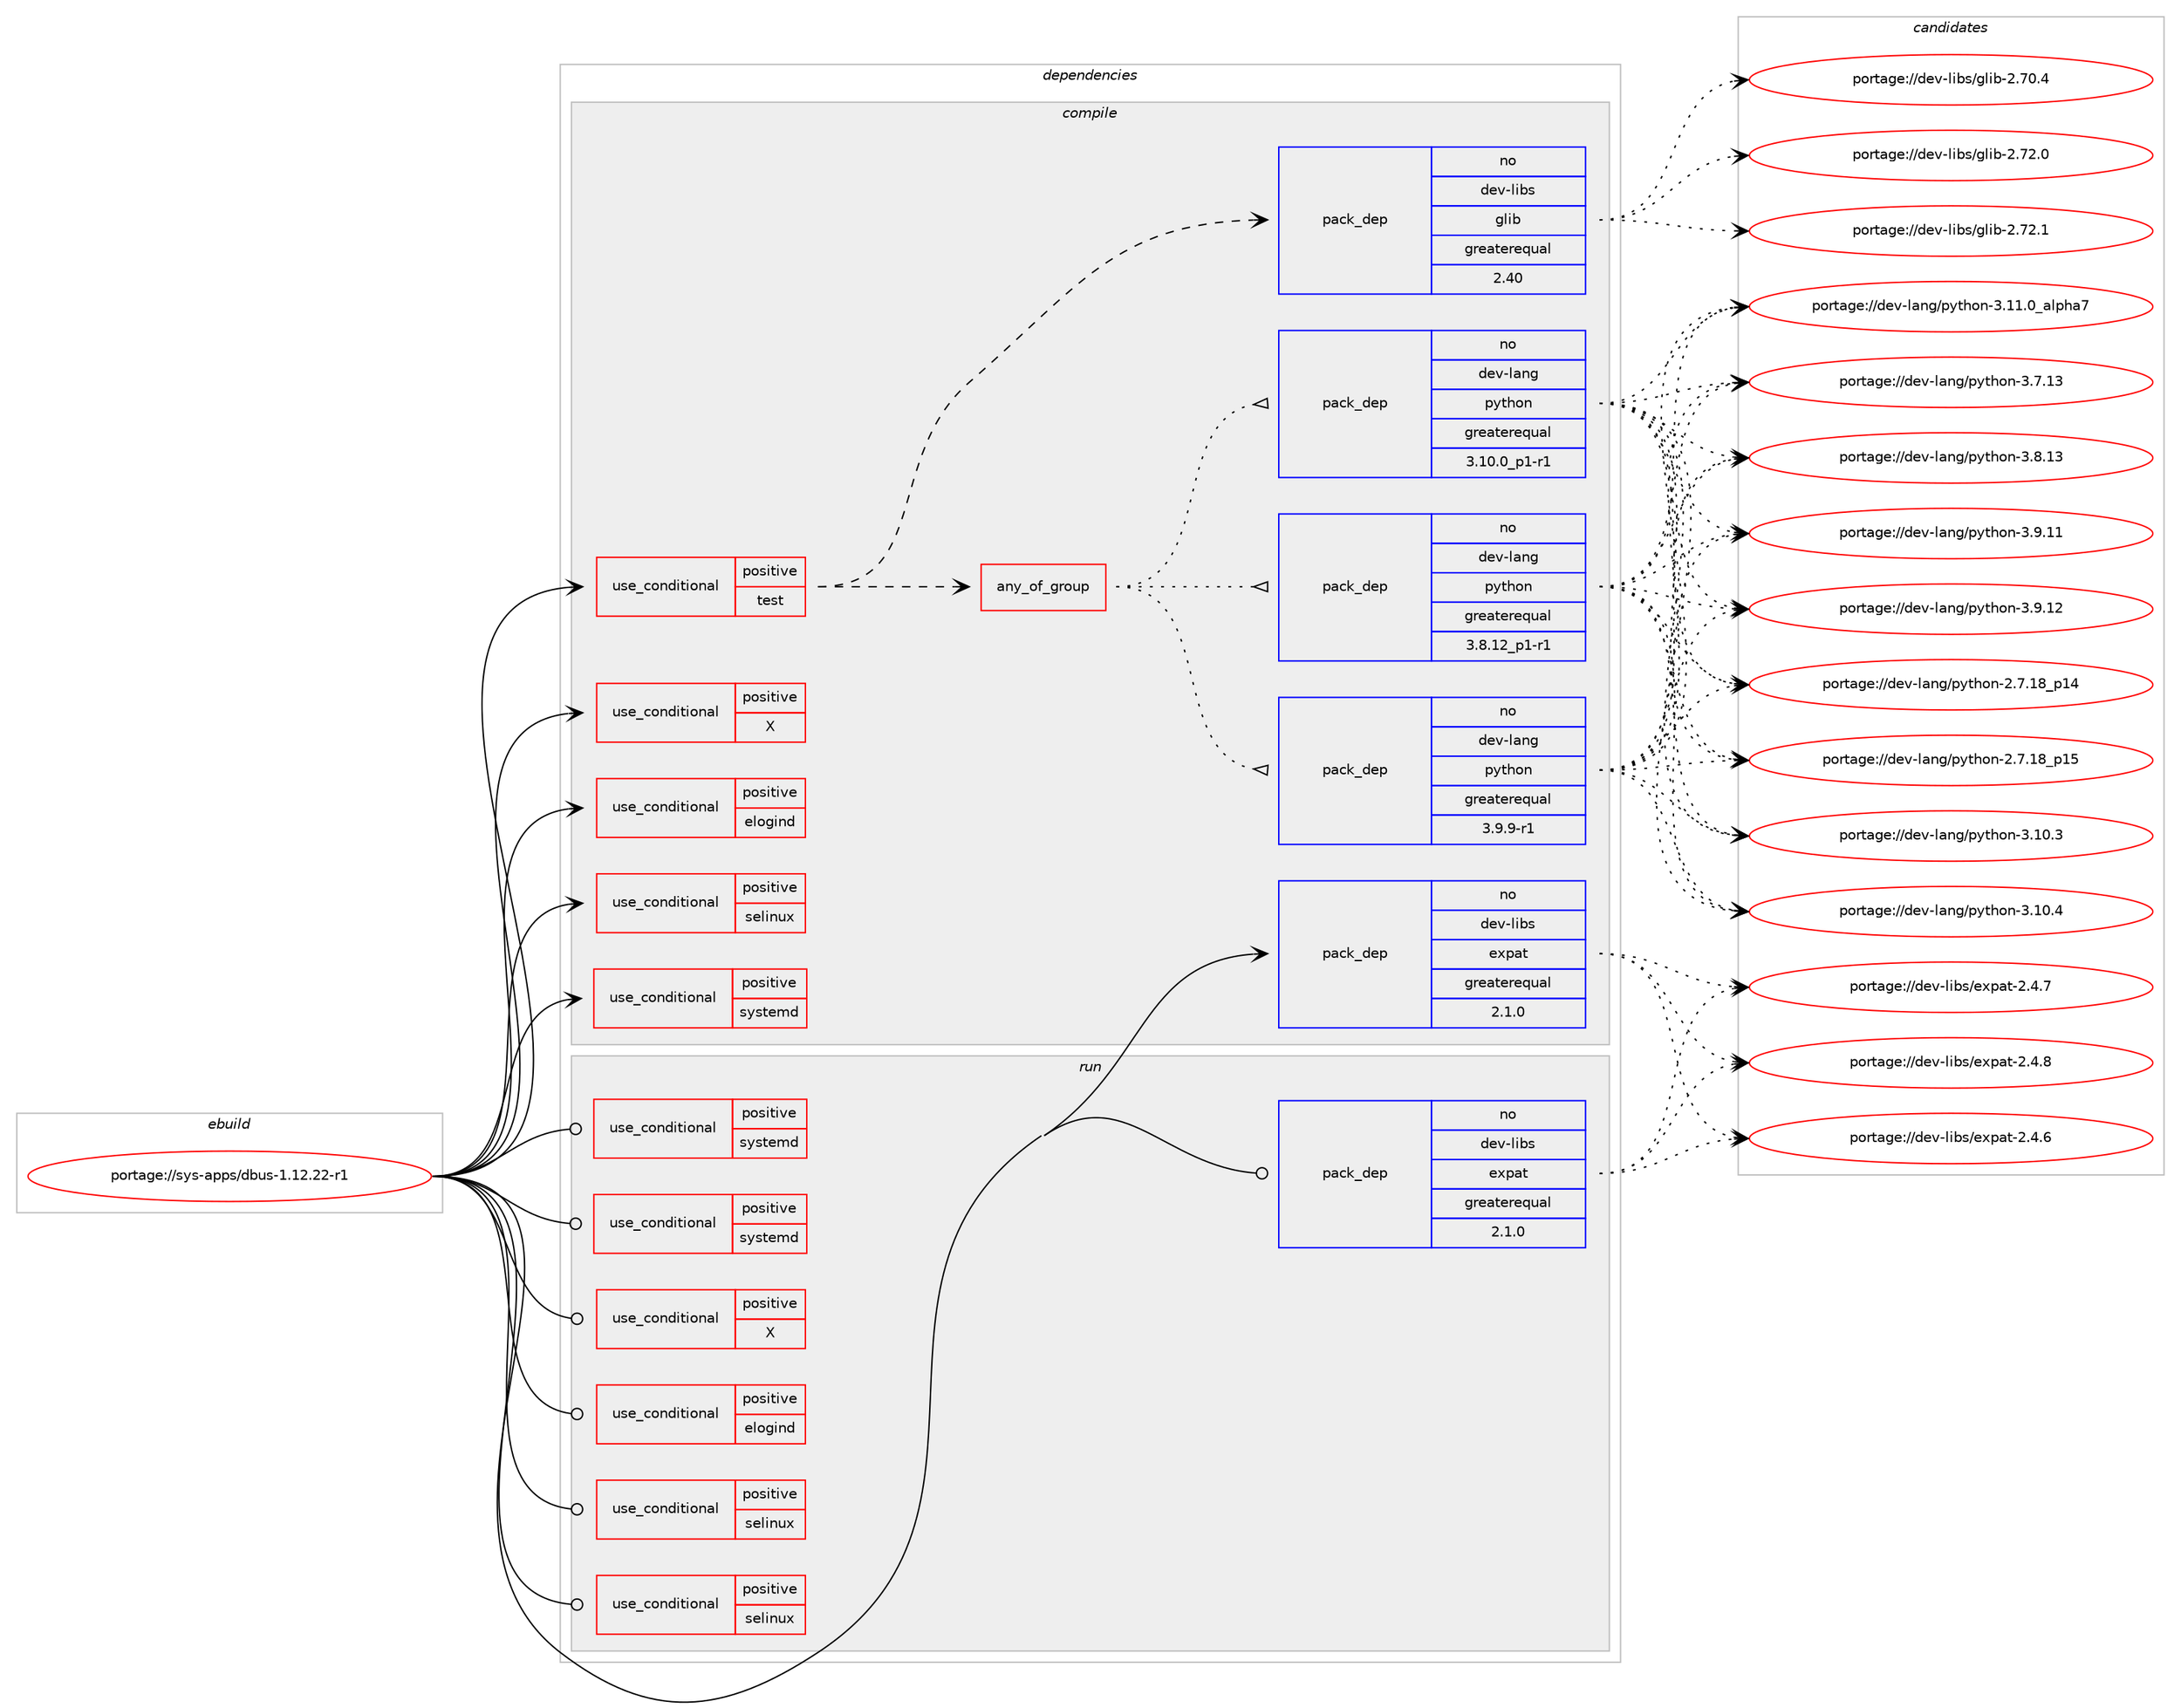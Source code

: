 digraph prolog {

# *************
# Graph options
# *************

newrank=true;
concentrate=true;
compound=true;
graph [rankdir=LR,fontname=Helvetica,fontsize=10,ranksep=1.5];#, ranksep=2.5, nodesep=0.2];
edge  [arrowhead=vee];
node  [fontname=Helvetica,fontsize=10];

# **********
# The ebuild
# **********

subgraph cluster_leftcol {
color=gray;
label=<<i>ebuild</i>>;
id [label="portage://sys-apps/dbus-1.12.22-r1", color=red, width=4, href="../sys-apps/dbus-1.12.22-r1.svg"];
}

# ****************
# The dependencies
# ****************

subgraph cluster_midcol {
color=gray;
label=<<i>dependencies</i>>;
subgraph cluster_compile {
fillcolor="#eeeeee";
style=filled;
label=<<i>compile</i>>;
subgraph cond257 {
dependency1328 [label=<<TABLE BORDER="0" CELLBORDER="1" CELLSPACING="0" CELLPADDING="4"><TR><TD ROWSPAN="3" CELLPADDING="10">use_conditional</TD></TR><TR><TD>positive</TD></TR><TR><TD>X</TD></TR></TABLE>>, shape=none, color=red];
# *** BEGIN UNKNOWN DEPENDENCY TYPE (TODO) ***
# dependency1328 -> package_dependency(portage://sys-apps/dbus-1.12.22-r1,install,no,x11-libs,libX11,none,[,,],[],[])
# *** END UNKNOWN DEPENDENCY TYPE (TODO) ***

# *** BEGIN UNKNOWN DEPENDENCY TYPE (TODO) ***
# dependency1328 -> package_dependency(portage://sys-apps/dbus-1.12.22-r1,install,no,x11-libs,libXt,none,[,,],[],[])
# *** END UNKNOWN DEPENDENCY TYPE (TODO) ***

}
id:e -> dependency1328:w [weight=20,style="solid",arrowhead="vee"];
subgraph cond258 {
dependency1329 [label=<<TABLE BORDER="0" CELLBORDER="1" CELLSPACING="0" CELLPADDING="4"><TR><TD ROWSPAN="3" CELLPADDING="10">use_conditional</TD></TR><TR><TD>positive</TD></TR><TR><TD>elogind</TD></TR></TABLE>>, shape=none, color=red];
# *** BEGIN UNKNOWN DEPENDENCY TYPE (TODO) ***
# dependency1329 -> package_dependency(portage://sys-apps/dbus-1.12.22-r1,install,no,sys-auth,elogind,none,[,,],[],[])
# *** END UNKNOWN DEPENDENCY TYPE (TODO) ***

}
id:e -> dependency1329:w [weight=20,style="solid",arrowhead="vee"];
subgraph cond259 {
dependency1330 [label=<<TABLE BORDER="0" CELLBORDER="1" CELLSPACING="0" CELLPADDING="4"><TR><TD ROWSPAN="3" CELLPADDING="10">use_conditional</TD></TR><TR><TD>positive</TD></TR><TR><TD>selinux</TD></TR></TABLE>>, shape=none, color=red];
# *** BEGIN UNKNOWN DEPENDENCY TYPE (TODO) ***
# dependency1330 -> package_dependency(portage://sys-apps/dbus-1.12.22-r1,install,no,sys-libs,libselinux,none,[,,],[],[])
# *** END UNKNOWN DEPENDENCY TYPE (TODO) ***

}
id:e -> dependency1330:w [weight=20,style="solid",arrowhead="vee"];
subgraph cond260 {
dependency1331 [label=<<TABLE BORDER="0" CELLBORDER="1" CELLSPACING="0" CELLPADDING="4"><TR><TD ROWSPAN="3" CELLPADDING="10">use_conditional</TD></TR><TR><TD>positive</TD></TR><TR><TD>systemd</TD></TR></TABLE>>, shape=none, color=red];
# *** BEGIN UNKNOWN DEPENDENCY TYPE (TODO) ***
# dependency1331 -> package_dependency(portage://sys-apps/dbus-1.12.22-r1,install,no,sys-apps,systemd,none,[,,],[slot(0),equal],[])
# *** END UNKNOWN DEPENDENCY TYPE (TODO) ***

}
id:e -> dependency1331:w [weight=20,style="solid",arrowhead="vee"];
subgraph cond261 {
dependency1332 [label=<<TABLE BORDER="0" CELLBORDER="1" CELLSPACING="0" CELLPADDING="4"><TR><TD ROWSPAN="3" CELLPADDING="10">use_conditional</TD></TR><TR><TD>positive</TD></TR><TR><TD>test</TD></TR></TABLE>>, shape=none, color=red];
subgraph any2 {
dependency1333 [label=<<TABLE BORDER="0" CELLBORDER="1" CELLSPACING="0" CELLPADDING="4"><TR><TD CELLPADDING="10">any_of_group</TD></TR></TABLE>>, shape=none, color=red];subgraph pack1071 {
dependency1334 [label=<<TABLE BORDER="0" CELLBORDER="1" CELLSPACING="0" CELLPADDING="4" WIDTH="220"><TR><TD ROWSPAN="6" CELLPADDING="30">pack_dep</TD></TR><TR><TD WIDTH="110">no</TD></TR><TR><TD>dev-lang</TD></TR><TR><TD>python</TD></TR><TR><TD>greaterequal</TD></TR><TR><TD>3.10.0_p1-r1</TD></TR></TABLE>>, shape=none, color=blue];
}
dependency1333:e -> dependency1334:w [weight=20,style="dotted",arrowhead="oinv"];
subgraph pack1072 {
dependency1335 [label=<<TABLE BORDER="0" CELLBORDER="1" CELLSPACING="0" CELLPADDING="4" WIDTH="220"><TR><TD ROWSPAN="6" CELLPADDING="30">pack_dep</TD></TR><TR><TD WIDTH="110">no</TD></TR><TR><TD>dev-lang</TD></TR><TR><TD>python</TD></TR><TR><TD>greaterequal</TD></TR><TR><TD>3.9.9-r1</TD></TR></TABLE>>, shape=none, color=blue];
}
dependency1333:e -> dependency1335:w [weight=20,style="dotted",arrowhead="oinv"];
subgraph pack1073 {
dependency1336 [label=<<TABLE BORDER="0" CELLBORDER="1" CELLSPACING="0" CELLPADDING="4" WIDTH="220"><TR><TD ROWSPAN="6" CELLPADDING="30">pack_dep</TD></TR><TR><TD WIDTH="110">no</TD></TR><TR><TD>dev-lang</TD></TR><TR><TD>python</TD></TR><TR><TD>greaterequal</TD></TR><TR><TD>3.8.12_p1-r1</TD></TR></TABLE>>, shape=none, color=blue];
}
dependency1333:e -> dependency1336:w [weight=20,style="dotted",arrowhead="oinv"];
}
dependency1332:e -> dependency1333:w [weight=20,style="dashed",arrowhead="vee"];
subgraph pack1074 {
dependency1337 [label=<<TABLE BORDER="0" CELLBORDER="1" CELLSPACING="0" CELLPADDING="4" WIDTH="220"><TR><TD ROWSPAN="6" CELLPADDING="30">pack_dep</TD></TR><TR><TD WIDTH="110">no</TD></TR><TR><TD>dev-libs</TD></TR><TR><TD>glib</TD></TR><TR><TD>greaterequal</TD></TR><TR><TD>2.40</TD></TR></TABLE>>, shape=none, color=blue];
}
dependency1332:e -> dependency1337:w [weight=20,style="dashed",arrowhead="vee"];
}
id:e -> dependency1332:w [weight=20,style="solid",arrowhead="vee"];
subgraph pack1075 {
dependency1338 [label=<<TABLE BORDER="0" CELLBORDER="1" CELLSPACING="0" CELLPADDING="4" WIDTH="220"><TR><TD ROWSPAN="6" CELLPADDING="30">pack_dep</TD></TR><TR><TD WIDTH="110">no</TD></TR><TR><TD>dev-libs</TD></TR><TR><TD>expat</TD></TR><TR><TD>greaterequal</TD></TR><TR><TD>2.1.0</TD></TR></TABLE>>, shape=none, color=blue];
}
id:e -> dependency1338:w [weight=20,style="solid",arrowhead="vee"];
# *** BEGIN UNKNOWN DEPENDENCY TYPE (TODO) ***
# id -> package_dependency(portage://sys-apps/dbus-1.12.22-r1,install,no,dev-libs,expat,none,[,,],[],[])
# *** END UNKNOWN DEPENDENCY TYPE (TODO) ***

}
subgraph cluster_compileandrun {
fillcolor="#eeeeee";
style=filled;
label=<<i>compile and run</i>>;
}
subgraph cluster_run {
fillcolor="#eeeeee";
style=filled;
label=<<i>run</i>>;
subgraph cond262 {
dependency1339 [label=<<TABLE BORDER="0" CELLBORDER="1" CELLSPACING="0" CELLPADDING="4"><TR><TD ROWSPAN="3" CELLPADDING="10">use_conditional</TD></TR><TR><TD>positive</TD></TR><TR><TD>X</TD></TR></TABLE>>, shape=none, color=red];
# *** BEGIN UNKNOWN DEPENDENCY TYPE (TODO) ***
# dependency1339 -> package_dependency(portage://sys-apps/dbus-1.12.22-r1,run,no,x11-libs,libX11,none,[,,],[],[])
# *** END UNKNOWN DEPENDENCY TYPE (TODO) ***

# *** BEGIN UNKNOWN DEPENDENCY TYPE (TODO) ***
# dependency1339 -> package_dependency(portage://sys-apps/dbus-1.12.22-r1,run,no,x11-libs,libXt,none,[,,],[],[])
# *** END UNKNOWN DEPENDENCY TYPE (TODO) ***

}
id:e -> dependency1339:w [weight=20,style="solid",arrowhead="odot"];
subgraph cond263 {
dependency1340 [label=<<TABLE BORDER="0" CELLBORDER="1" CELLSPACING="0" CELLPADDING="4"><TR><TD ROWSPAN="3" CELLPADDING="10">use_conditional</TD></TR><TR><TD>positive</TD></TR><TR><TD>elogind</TD></TR></TABLE>>, shape=none, color=red];
# *** BEGIN UNKNOWN DEPENDENCY TYPE (TODO) ***
# dependency1340 -> package_dependency(portage://sys-apps/dbus-1.12.22-r1,run,no,sys-auth,elogind,none,[,,],[],[])
# *** END UNKNOWN DEPENDENCY TYPE (TODO) ***

}
id:e -> dependency1340:w [weight=20,style="solid",arrowhead="odot"];
subgraph cond264 {
dependency1341 [label=<<TABLE BORDER="0" CELLBORDER="1" CELLSPACING="0" CELLPADDING="4"><TR><TD ROWSPAN="3" CELLPADDING="10">use_conditional</TD></TR><TR><TD>positive</TD></TR><TR><TD>selinux</TD></TR></TABLE>>, shape=none, color=red];
# *** BEGIN UNKNOWN DEPENDENCY TYPE (TODO) ***
# dependency1341 -> package_dependency(portage://sys-apps/dbus-1.12.22-r1,run,no,sec-policy,selinux-dbus,none,[,,],[],[])
# *** END UNKNOWN DEPENDENCY TYPE (TODO) ***

}
id:e -> dependency1341:w [weight=20,style="solid",arrowhead="odot"];
subgraph cond265 {
dependency1342 [label=<<TABLE BORDER="0" CELLBORDER="1" CELLSPACING="0" CELLPADDING="4"><TR><TD ROWSPAN="3" CELLPADDING="10">use_conditional</TD></TR><TR><TD>positive</TD></TR><TR><TD>selinux</TD></TR></TABLE>>, shape=none, color=red];
# *** BEGIN UNKNOWN DEPENDENCY TYPE (TODO) ***
# dependency1342 -> package_dependency(portage://sys-apps/dbus-1.12.22-r1,run,no,sys-libs,libselinux,none,[,,],[],[])
# *** END UNKNOWN DEPENDENCY TYPE (TODO) ***

}
id:e -> dependency1342:w [weight=20,style="solid",arrowhead="odot"];
subgraph cond266 {
dependency1343 [label=<<TABLE BORDER="0" CELLBORDER="1" CELLSPACING="0" CELLPADDING="4"><TR><TD ROWSPAN="3" CELLPADDING="10">use_conditional</TD></TR><TR><TD>positive</TD></TR><TR><TD>systemd</TD></TR></TABLE>>, shape=none, color=red];
# *** BEGIN UNKNOWN DEPENDENCY TYPE (TODO) ***
# dependency1343 -> package_dependency(portage://sys-apps/dbus-1.12.22-r1,run,no,sys-apps,systemd,none,[,,],[slot(0),equal],[])
# *** END UNKNOWN DEPENDENCY TYPE (TODO) ***

}
id:e -> dependency1343:w [weight=20,style="solid",arrowhead="odot"];
subgraph cond267 {
dependency1344 [label=<<TABLE BORDER="0" CELLBORDER="1" CELLSPACING="0" CELLPADDING="4"><TR><TD ROWSPAN="3" CELLPADDING="10">use_conditional</TD></TR><TR><TD>positive</TD></TR><TR><TD>systemd</TD></TR></TABLE>>, shape=none, color=red];
# *** BEGIN UNKNOWN DEPENDENCY TYPE (TODO) ***
# dependency1344 -> package_dependency(portage://sys-apps/dbus-1.12.22-r1,run,no,virtual,tmpfiles,none,[,,],[],[])
# *** END UNKNOWN DEPENDENCY TYPE (TODO) ***

}
id:e -> dependency1344:w [weight=20,style="solid",arrowhead="odot"];
# *** BEGIN UNKNOWN DEPENDENCY TYPE (TODO) ***
# id -> package_dependency(portage://sys-apps/dbus-1.12.22-r1,run,no,acct-user,messagebus,none,[,,],[],[])
# *** END UNKNOWN DEPENDENCY TYPE (TODO) ***

subgraph pack1076 {
dependency1345 [label=<<TABLE BORDER="0" CELLBORDER="1" CELLSPACING="0" CELLPADDING="4" WIDTH="220"><TR><TD ROWSPAN="6" CELLPADDING="30">pack_dep</TD></TR><TR><TD WIDTH="110">no</TD></TR><TR><TD>dev-libs</TD></TR><TR><TD>expat</TD></TR><TR><TD>greaterequal</TD></TR><TR><TD>2.1.0</TD></TR></TABLE>>, shape=none, color=blue];
}
id:e -> dependency1345:w [weight=20,style="solid",arrowhead="odot"];
}
}

# **************
# The candidates
# **************

subgraph cluster_choices {
rank=same;
color=gray;
label=<<i>candidates</i>>;

subgraph choice1071 {
color=black;
nodesep=1;
choice10010111845108971101034711212111610411111045504655464956951124952 [label="portage://dev-lang/python-2.7.18_p14", color=red, width=4,href="../dev-lang/python-2.7.18_p14.svg"];
choice10010111845108971101034711212111610411111045504655464956951124953 [label="portage://dev-lang/python-2.7.18_p15", color=red, width=4,href="../dev-lang/python-2.7.18_p15.svg"];
choice10010111845108971101034711212111610411111045514649484651 [label="portage://dev-lang/python-3.10.3", color=red, width=4,href="../dev-lang/python-3.10.3.svg"];
choice10010111845108971101034711212111610411111045514649484652 [label="portage://dev-lang/python-3.10.4", color=red, width=4,href="../dev-lang/python-3.10.4.svg"];
choice1001011184510897110103471121211161041111104551464949464895971081121049755 [label="portage://dev-lang/python-3.11.0_alpha7", color=red, width=4,href="../dev-lang/python-3.11.0_alpha7.svg"];
choice10010111845108971101034711212111610411111045514655464951 [label="portage://dev-lang/python-3.7.13", color=red, width=4,href="../dev-lang/python-3.7.13.svg"];
choice10010111845108971101034711212111610411111045514656464951 [label="portage://dev-lang/python-3.8.13", color=red, width=4,href="../dev-lang/python-3.8.13.svg"];
choice10010111845108971101034711212111610411111045514657464949 [label="portage://dev-lang/python-3.9.11", color=red, width=4,href="../dev-lang/python-3.9.11.svg"];
choice10010111845108971101034711212111610411111045514657464950 [label="portage://dev-lang/python-3.9.12", color=red, width=4,href="../dev-lang/python-3.9.12.svg"];
dependency1334:e -> choice10010111845108971101034711212111610411111045504655464956951124952:w [style=dotted,weight="100"];
dependency1334:e -> choice10010111845108971101034711212111610411111045504655464956951124953:w [style=dotted,weight="100"];
dependency1334:e -> choice10010111845108971101034711212111610411111045514649484651:w [style=dotted,weight="100"];
dependency1334:e -> choice10010111845108971101034711212111610411111045514649484652:w [style=dotted,weight="100"];
dependency1334:e -> choice1001011184510897110103471121211161041111104551464949464895971081121049755:w [style=dotted,weight="100"];
dependency1334:e -> choice10010111845108971101034711212111610411111045514655464951:w [style=dotted,weight="100"];
dependency1334:e -> choice10010111845108971101034711212111610411111045514656464951:w [style=dotted,weight="100"];
dependency1334:e -> choice10010111845108971101034711212111610411111045514657464949:w [style=dotted,weight="100"];
dependency1334:e -> choice10010111845108971101034711212111610411111045514657464950:w [style=dotted,weight="100"];
}
subgraph choice1072 {
color=black;
nodesep=1;
choice10010111845108971101034711212111610411111045504655464956951124952 [label="portage://dev-lang/python-2.7.18_p14", color=red, width=4,href="../dev-lang/python-2.7.18_p14.svg"];
choice10010111845108971101034711212111610411111045504655464956951124953 [label="portage://dev-lang/python-2.7.18_p15", color=red, width=4,href="../dev-lang/python-2.7.18_p15.svg"];
choice10010111845108971101034711212111610411111045514649484651 [label="portage://dev-lang/python-3.10.3", color=red, width=4,href="../dev-lang/python-3.10.3.svg"];
choice10010111845108971101034711212111610411111045514649484652 [label="portage://dev-lang/python-3.10.4", color=red, width=4,href="../dev-lang/python-3.10.4.svg"];
choice1001011184510897110103471121211161041111104551464949464895971081121049755 [label="portage://dev-lang/python-3.11.0_alpha7", color=red, width=4,href="../dev-lang/python-3.11.0_alpha7.svg"];
choice10010111845108971101034711212111610411111045514655464951 [label="portage://dev-lang/python-3.7.13", color=red, width=4,href="../dev-lang/python-3.7.13.svg"];
choice10010111845108971101034711212111610411111045514656464951 [label="portage://dev-lang/python-3.8.13", color=red, width=4,href="../dev-lang/python-3.8.13.svg"];
choice10010111845108971101034711212111610411111045514657464949 [label="portage://dev-lang/python-3.9.11", color=red, width=4,href="../dev-lang/python-3.9.11.svg"];
choice10010111845108971101034711212111610411111045514657464950 [label="portage://dev-lang/python-3.9.12", color=red, width=4,href="../dev-lang/python-3.9.12.svg"];
dependency1335:e -> choice10010111845108971101034711212111610411111045504655464956951124952:w [style=dotted,weight="100"];
dependency1335:e -> choice10010111845108971101034711212111610411111045504655464956951124953:w [style=dotted,weight="100"];
dependency1335:e -> choice10010111845108971101034711212111610411111045514649484651:w [style=dotted,weight="100"];
dependency1335:e -> choice10010111845108971101034711212111610411111045514649484652:w [style=dotted,weight="100"];
dependency1335:e -> choice1001011184510897110103471121211161041111104551464949464895971081121049755:w [style=dotted,weight="100"];
dependency1335:e -> choice10010111845108971101034711212111610411111045514655464951:w [style=dotted,weight="100"];
dependency1335:e -> choice10010111845108971101034711212111610411111045514656464951:w [style=dotted,weight="100"];
dependency1335:e -> choice10010111845108971101034711212111610411111045514657464949:w [style=dotted,weight="100"];
dependency1335:e -> choice10010111845108971101034711212111610411111045514657464950:w [style=dotted,weight="100"];
}
subgraph choice1073 {
color=black;
nodesep=1;
choice10010111845108971101034711212111610411111045504655464956951124952 [label="portage://dev-lang/python-2.7.18_p14", color=red, width=4,href="../dev-lang/python-2.7.18_p14.svg"];
choice10010111845108971101034711212111610411111045504655464956951124953 [label="portage://dev-lang/python-2.7.18_p15", color=red, width=4,href="../dev-lang/python-2.7.18_p15.svg"];
choice10010111845108971101034711212111610411111045514649484651 [label="portage://dev-lang/python-3.10.3", color=red, width=4,href="../dev-lang/python-3.10.3.svg"];
choice10010111845108971101034711212111610411111045514649484652 [label="portage://dev-lang/python-3.10.4", color=red, width=4,href="../dev-lang/python-3.10.4.svg"];
choice1001011184510897110103471121211161041111104551464949464895971081121049755 [label="portage://dev-lang/python-3.11.0_alpha7", color=red, width=4,href="../dev-lang/python-3.11.0_alpha7.svg"];
choice10010111845108971101034711212111610411111045514655464951 [label="portage://dev-lang/python-3.7.13", color=red, width=4,href="../dev-lang/python-3.7.13.svg"];
choice10010111845108971101034711212111610411111045514656464951 [label="portage://dev-lang/python-3.8.13", color=red, width=4,href="../dev-lang/python-3.8.13.svg"];
choice10010111845108971101034711212111610411111045514657464949 [label="portage://dev-lang/python-3.9.11", color=red, width=4,href="../dev-lang/python-3.9.11.svg"];
choice10010111845108971101034711212111610411111045514657464950 [label="portage://dev-lang/python-3.9.12", color=red, width=4,href="../dev-lang/python-3.9.12.svg"];
dependency1336:e -> choice10010111845108971101034711212111610411111045504655464956951124952:w [style=dotted,weight="100"];
dependency1336:e -> choice10010111845108971101034711212111610411111045504655464956951124953:w [style=dotted,weight="100"];
dependency1336:e -> choice10010111845108971101034711212111610411111045514649484651:w [style=dotted,weight="100"];
dependency1336:e -> choice10010111845108971101034711212111610411111045514649484652:w [style=dotted,weight="100"];
dependency1336:e -> choice1001011184510897110103471121211161041111104551464949464895971081121049755:w [style=dotted,weight="100"];
dependency1336:e -> choice10010111845108971101034711212111610411111045514655464951:w [style=dotted,weight="100"];
dependency1336:e -> choice10010111845108971101034711212111610411111045514656464951:w [style=dotted,weight="100"];
dependency1336:e -> choice10010111845108971101034711212111610411111045514657464949:w [style=dotted,weight="100"];
dependency1336:e -> choice10010111845108971101034711212111610411111045514657464950:w [style=dotted,weight="100"];
}
subgraph choice1074 {
color=black;
nodesep=1;
choice1001011184510810598115471031081059845504655484652 [label="portage://dev-libs/glib-2.70.4", color=red, width=4,href="../dev-libs/glib-2.70.4.svg"];
choice1001011184510810598115471031081059845504655504648 [label="portage://dev-libs/glib-2.72.0", color=red, width=4,href="../dev-libs/glib-2.72.0.svg"];
choice1001011184510810598115471031081059845504655504649 [label="portage://dev-libs/glib-2.72.1", color=red, width=4,href="../dev-libs/glib-2.72.1.svg"];
dependency1337:e -> choice1001011184510810598115471031081059845504655484652:w [style=dotted,weight="100"];
dependency1337:e -> choice1001011184510810598115471031081059845504655504648:w [style=dotted,weight="100"];
dependency1337:e -> choice1001011184510810598115471031081059845504655504649:w [style=dotted,weight="100"];
}
subgraph choice1075 {
color=black;
nodesep=1;
choice10010111845108105981154710112011297116455046524654 [label="portage://dev-libs/expat-2.4.6", color=red, width=4,href="../dev-libs/expat-2.4.6.svg"];
choice10010111845108105981154710112011297116455046524655 [label="portage://dev-libs/expat-2.4.7", color=red, width=4,href="../dev-libs/expat-2.4.7.svg"];
choice10010111845108105981154710112011297116455046524656 [label="portage://dev-libs/expat-2.4.8", color=red, width=4,href="../dev-libs/expat-2.4.8.svg"];
dependency1338:e -> choice10010111845108105981154710112011297116455046524654:w [style=dotted,weight="100"];
dependency1338:e -> choice10010111845108105981154710112011297116455046524655:w [style=dotted,weight="100"];
dependency1338:e -> choice10010111845108105981154710112011297116455046524656:w [style=dotted,weight="100"];
}
subgraph choice1076 {
color=black;
nodesep=1;
choice10010111845108105981154710112011297116455046524654 [label="portage://dev-libs/expat-2.4.6", color=red, width=4,href="../dev-libs/expat-2.4.6.svg"];
choice10010111845108105981154710112011297116455046524655 [label="portage://dev-libs/expat-2.4.7", color=red, width=4,href="../dev-libs/expat-2.4.7.svg"];
choice10010111845108105981154710112011297116455046524656 [label="portage://dev-libs/expat-2.4.8", color=red, width=4,href="../dev-libs/expat-2.4.8.svg"];
dependency1345:e -> choice10010111845108105981154710112011297116455046524654:w [style=dotted,weight="100"];
dependency1345:e -> choice10010111845108105981154710112011297116455046524655:w [style=dotted,weight="100"];
dependency1345:e -> choice10010111845108105981154710112011297116455046524656:w [style=dotted,weight="100"];
}
}

}
